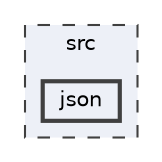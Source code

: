 digraph "src/json"
{
 // LATEX_PDF_SIZE
  bgcolor="transparent";
  edge [fontname=Helvetica,fontsize=10,labelfontname=Helvetica,labelfontsize=10];
  node [fontname=Helvetica,fontsize=10,shape=box,height=0.2,width=0.4];
  compound=true
  subgraph clusterdir_68267d1309a1af8e8297ef4c3efbcdba {
    graph [ bgcolor="#edf0f7", pencolor="grey25", label="src", fontname=Helvetica,fontsize=10 style="filled,dashed", URL="dir_68267d1309a1af8e8297ef4c3efbcdba.html",tooltip=""]
  dir_da4c9dd239018fe26269ba2e1cf7c9a1 [label="json", fillcolor="#edf0f7", color="grey25", style="filled,bold", URL="dir_da4c9dd239018fe26269ba2e1cf7c9a1.html",tooltip=""];
  }
}
